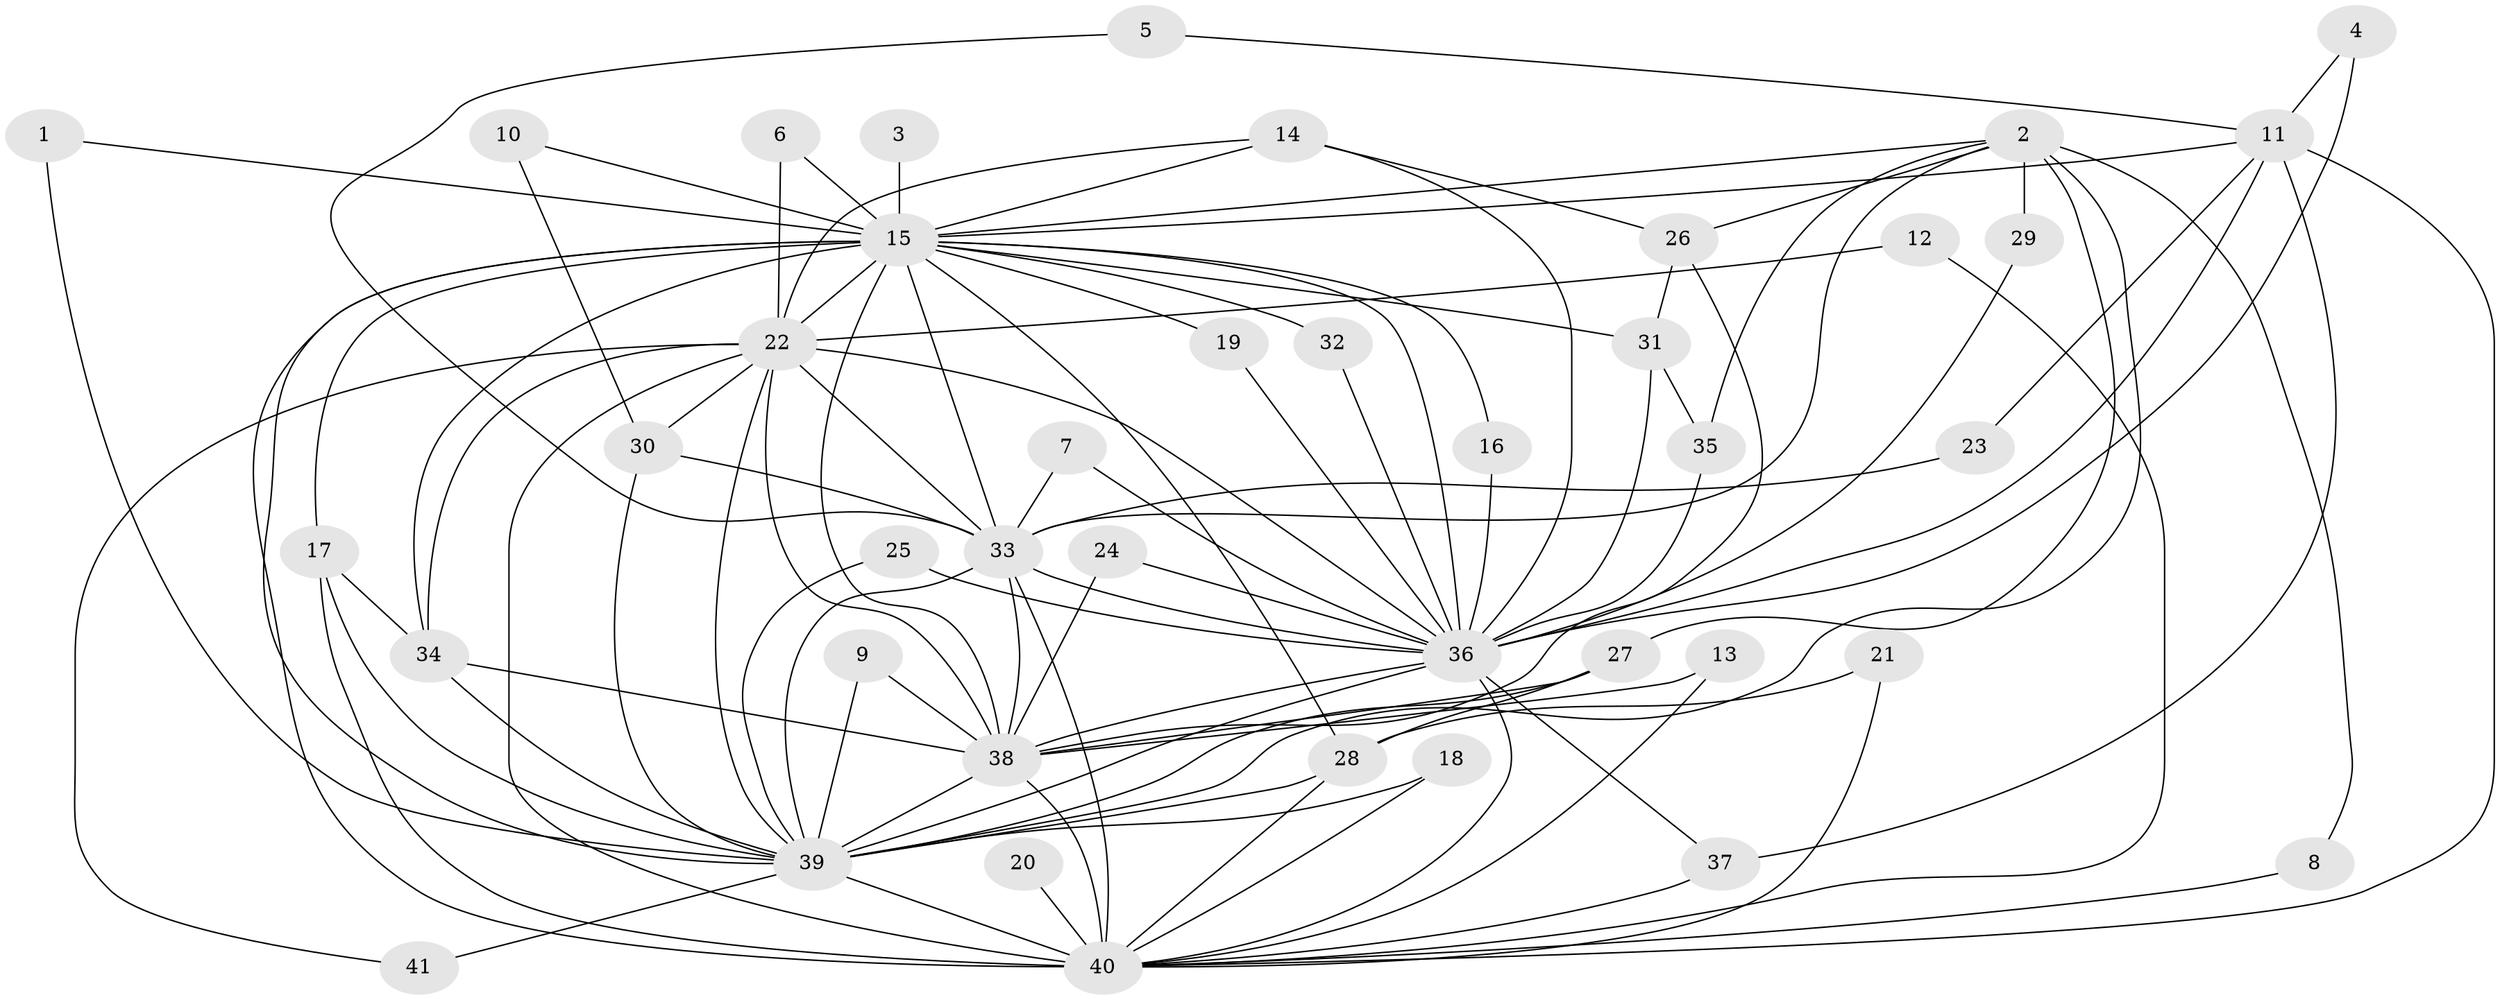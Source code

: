 // original degree distribution, {13: 0.012195121951219513, 16: 0.024390243902439025, 27: 0.012195121951219513, 17: 0.012195121951219513, 24: 0.012195121951219513, 25: 0.012195121951219513, 23: 0.012195121951219513, 14: 0.024390243902439025, 7: 0.012195121951219513, 4: 0.08536585365853659, 9: 0.012195121951219513, 5: 0.036585365853658534, 2: 0.6097560975609756, 3: 0.12195121951219512}
// Generated by graph-tools (version 1.1) at 2025/49/03/09/25 03:49:28]
// undirected, 41 vertices, 102 edges
graph export_dot {
graph [start="1"]
  node [color=gray90,style=filled];
  1;
  2;
  3;
  4;
  5;
  6;
  7;
  8;
  9;
  10;
  11;
  12;
  13;
  14;
  15;
  16;
  17;
  18;
  19;
  20;
  21;
  22;
  23;
  24;
  25;
  26;
  27;
  28;
  29;
  30;
  31;
  32;
  33;
  34;
  35;
  36;
  37;
  38;
  39;
  40;
  41;
  1 -- 15 [weight=1.0];
  1 -- 39 [weight=1.0];
  2 -- 8 [weight=1.0];
  2 -- 15 [weight=1.0];
  2 -- 26 [weight=1.0];
  2 -- 27 [weight=1.0];
  2 -- 29 [weight=1.0];
  2 -- 33 [weight=1.0];
  2 -- 35 [weight=1.0];
  2 -- 39 [weight=2.0];
  3 -- 15 [weight=1.0];
  4 -- 11 [weight=1.0];
  4 -- 36 [weight=1.0];
  5 -- 11 [weight=1.0];
  5 -- 33 [weight=1.0];
  6 -- 15 [weight=1.0];
  6 -- 22 [weight=1.0];
  7 -- 33 [weight=1.0];
  7 -- 36 [weight=1.0];
  8 -- 40 [weight=1.0];
  9 -- 38 [weight=1.0];
  9 -- 39 [weight=1.0];
  10 -- 15 [weight=1.0];
  10 -- 30 [weight=1.0];
  11 -- 15 [weight=2.0];
  11 -- 23 [weight=1.0];
  11 -- 36 [weight=2.0];
  11 -- 37 [weight=1.0];
  11 -- 40 [weight=1.0];
  12 -- 22 [weight=1.0];
  12 -- 40 [weight=1.0];
  13 -- 38 [weight=1.0];
  13 -- 40 [weight=1.0];
  14 -- 15 [weight=1.0];
  14 -- 22 [weight=1.0];
  14 -- 26 [weight=1.0];
  14 -- 36 [weight=1.0];
  15 -- 16 [weight=1.0];
  15 -- 17 [weight=1.0];
  15 -- 19 [weight=1.0];
  15 -- 22 [weight=4.0];
  15 -- 28 [weight=1.0];
  15 -- 31 [weight=2.0];
  15 -- 32 [weight=1.0];
  15 -- 33 [weight=2.0];
  15 -- 34 [weight=1.0];
  15 -- 36 [weight=3.0];
  15 -- 38 [weight=2.0];
  15 -- 39 [weight=2.0];
  15 -- 40 [weight=4.0];
  16 -- 36 [weight=1.0];
  17 -- 34 [weight=1.0];
  17 -- 39 [weight=1.0];
  17 -- 40 [weight=1.0];
  18 -- 39 [weight=1.0];
  18 -- 40 [weight=1.0];
  19 -- 36 [weight=1.0];
  20 -- 40 [weight=2.0];
  21 -- 28 [weight=1.0];
  21 -- 40 [weight=1.0];
  22 -- 30 [weight=2.0];
  22 -- 33 [weight=3.0];
  22 -- 34 [weight=1.0];
  22 -- 36 [weight=3.0];
  22 -- 38 [weight=3.0];
  22 -- 39 [weight=2.0];
  22 -- 40 [weight=4.0];
  22 -- 41 [weight=1.0];
  23 -- 33 [weight=1.0];
  24 -- 36 [weight=1.0];
  24 -- 38 [weight=1.0];
  25 -- 36 [weight=1.0];
  25 -- 39 [weight=1.0];
  26 -- 31 [weight=1.0];
  26 -- 38 [weight=1.0];
  27 -- 28 [weight=1.0];
  27 -- 38 [weight=1.0];
  27 -- 39 [weight=1.0];
  28 -- 39 [weight=1.0];
  28 -- 40 [weight=3.0];
  29 -- 36 [weight=1.0];
  30 -- 33 [weight=1.0];
  30 -- 39 [weight=1.0];
  31 -- 35 [weight=1.0];
  31 -- 36 [weight=2.0];
  32 -- 36 [weight=1.0];
  33 -- 36 [weight=2.0];
  33 -- 38 [weight=1.0];
  33 -- 39 [weight=2.0];
  33 -- 40 [weight=2.0];
  34 -- 38 [weight=1.0];
  34 -- 39 [weight=1.0];
  35 -- 36 [weight=1.0];
  36 -- 37 [weight=1.0];
  36 -- 38 [weight=1.0];
  36 -- 39 [weight=1.0];
  36 -- 40 [weight=3.0];
  37 -- 40 [weight=2.0];
  38 -- 39 [weight=1.0];
  38 -- 40 [weight=2.0];
  39 -- 40 [weight=4.0];
  39 -- 41 [weight=1.0];
}
